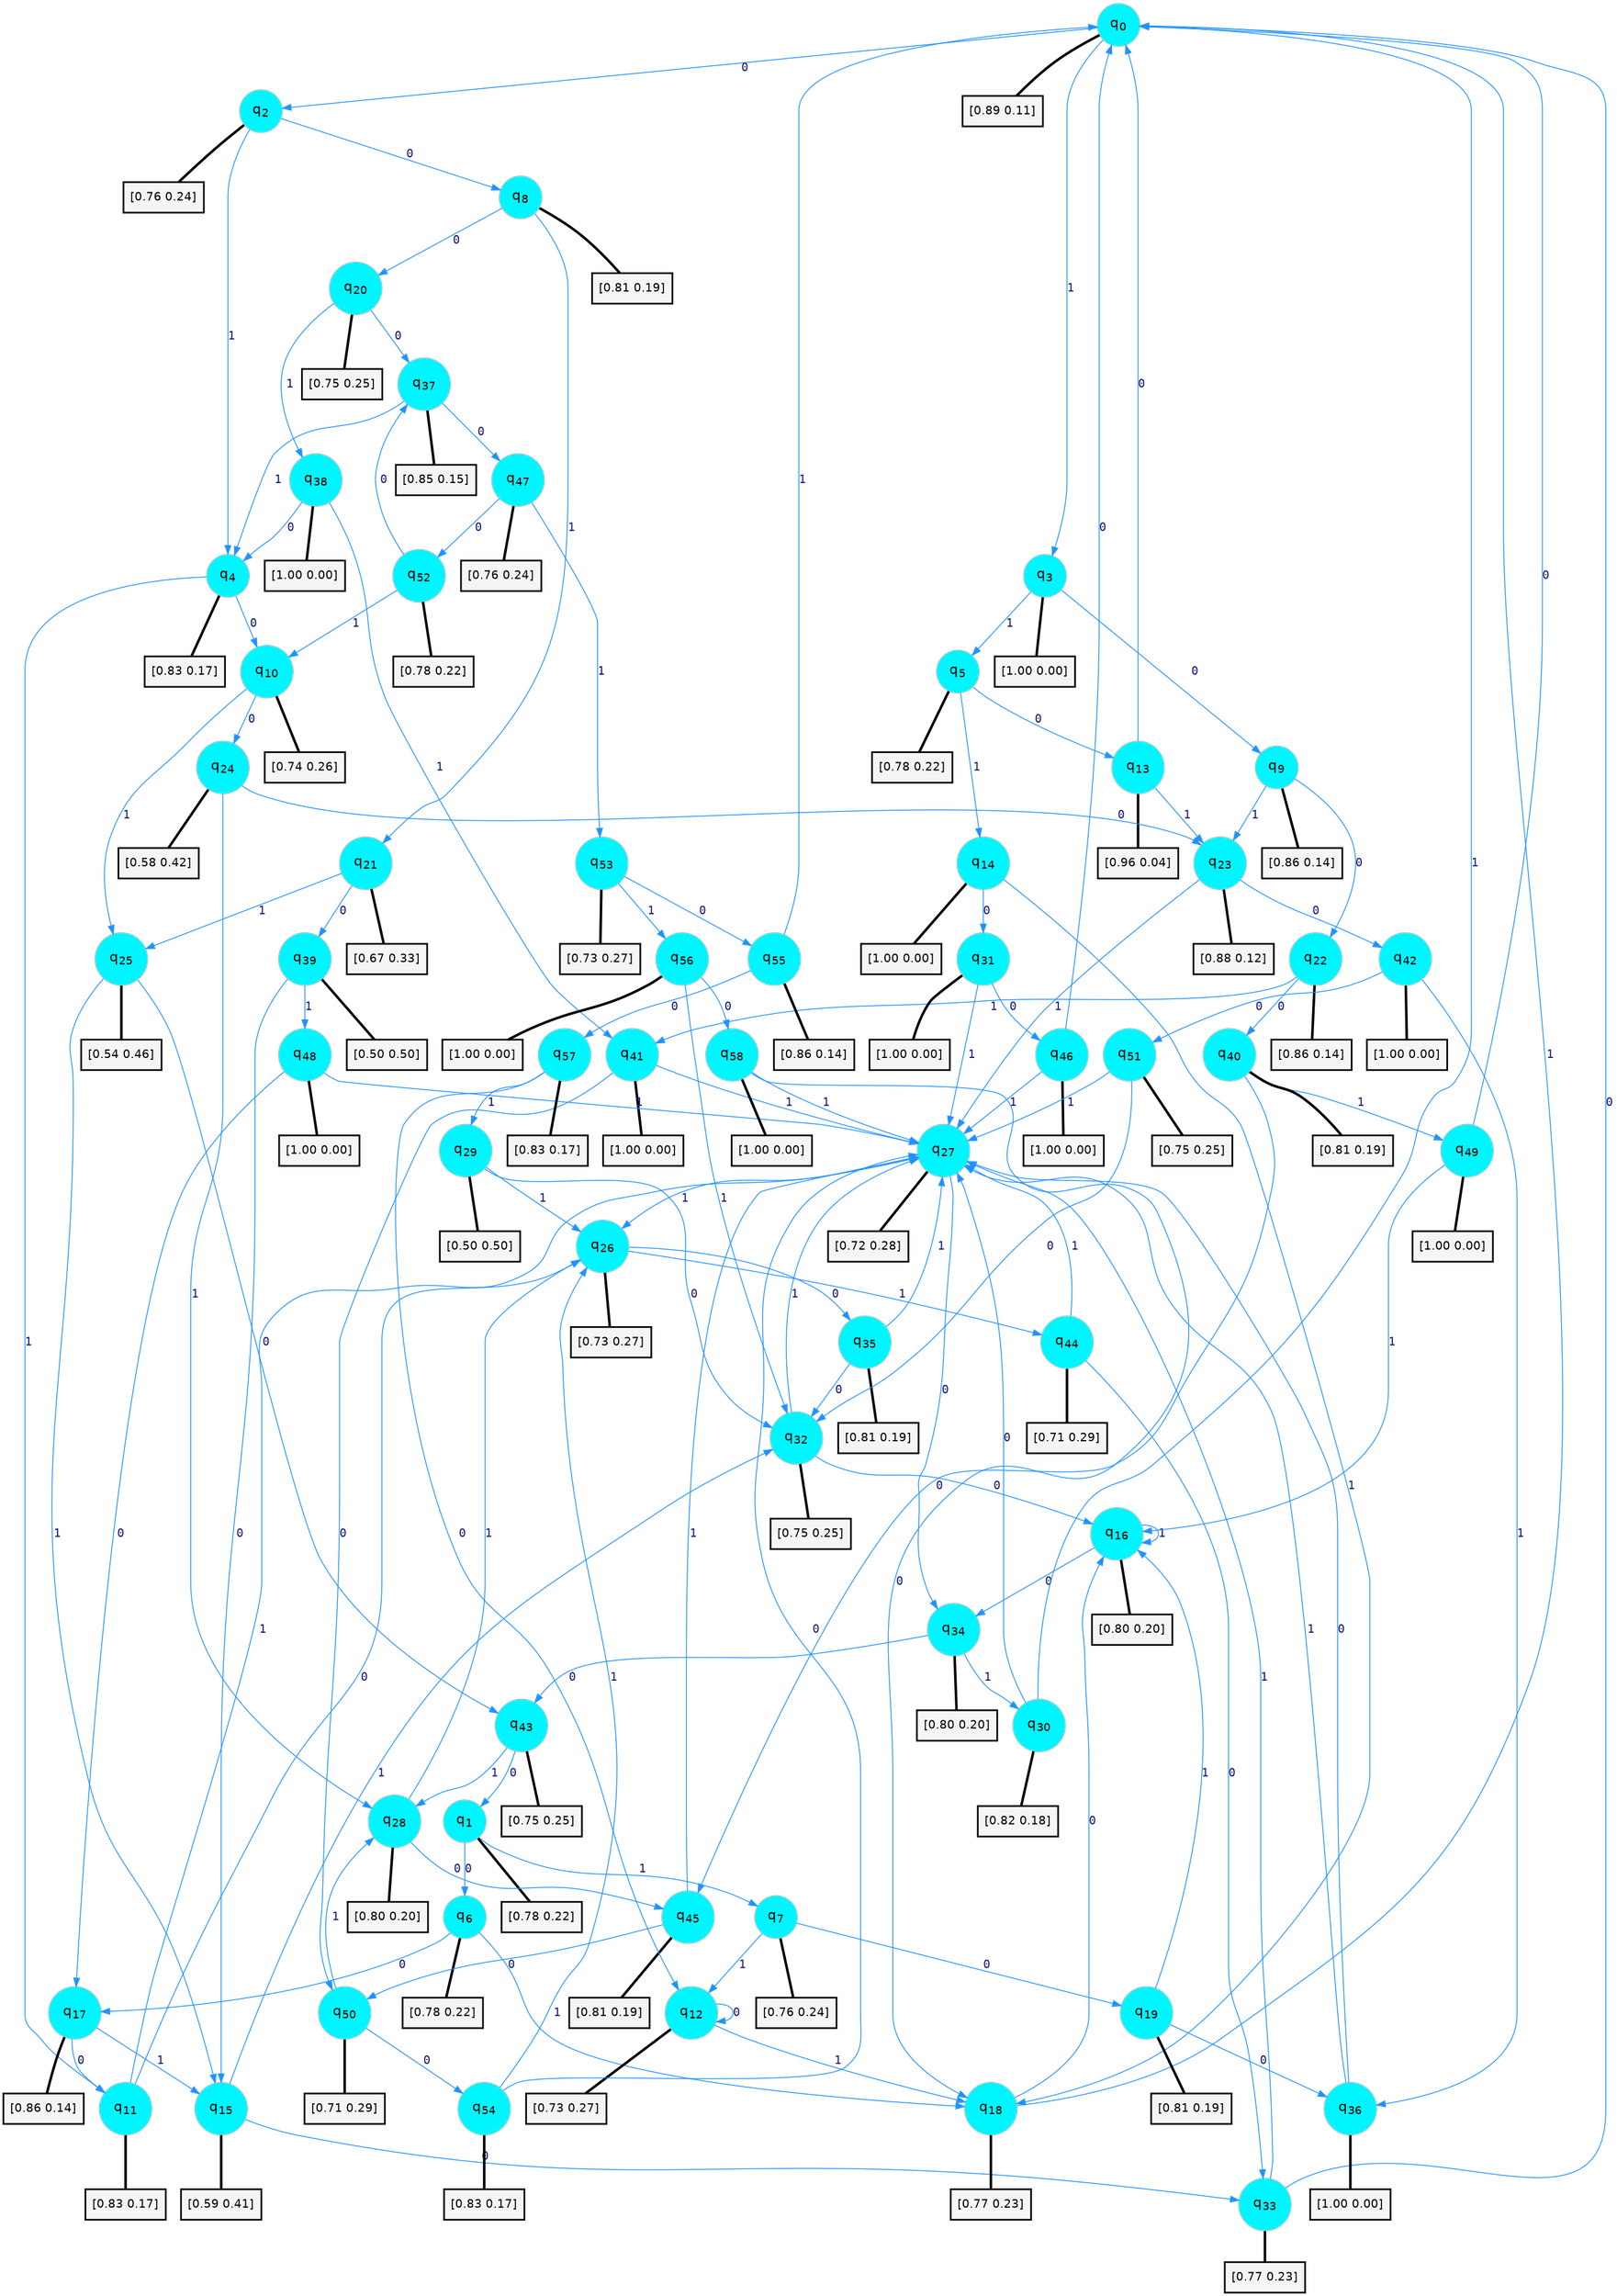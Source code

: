 digraph G {
graph [
bgcolor=transparent, dpi=300, rankdir=TD, size="40,25"];
node [
color=gray, fillcolor=turquoise1, fontcolor=black, fontname=Helvetica, fontsize=16, fontweight=bold, shape=circle, style=filled];
edge [
arrowsize=1, color=dodgerblue1, fontcolor=midnightblue, fontname=courier, fontweight=bold, penwidth=1, style=solid, weight=20];
0[label=<q<SUB>0</SUB>>];
1[label=<q<SUB>1</SUB>>];
2[label=<q<SUB>2</SUB>>];
3[label=<q<SUB>3</SUB>>];
4[label=<q<SUB>4</SUB>>];
5[label=<q<SUB>5</SUB>>];
6[label=<q<SUB>6</SUB>>];
7[label=<q<SUB>7</SUB>>];
8[label=<q<SUB>8</SUB>>];
9[label=<q<SUB>9</SUB>>];
10[label=<q<SUB>10</SUB>>];
11[label=<q<SUB>11</SUB>>];
12[label=<q<SUB>12</SUB>>];
13[label=<q<SUB>13</SUB>>];
14[label=<q<SUB>14</SUB>>];
15[label=<q<SUB>15</SUB>>];
16[label=<q<SUB>16</SUB>>];
17[label=<q<SUB>17</SUB>>];
18[label=<q<SUB>18</SUB>>];
19[label=<q<SUB>19</SUB>>];
20[label=<q<SUB>20</SUB>>];
21[label=<q<SUB>21</SUB>>];
22[label=<q<SUB>22</SUB>>];
23[label=<q<SUB>23</SUB>>];
24[label=<q<SUB>24</SUB>>];
25[label=<q<SUB>25</SUB>>];
26[label=<q<SUB>26</SUB>>];
27[label=<q<SUB>27</SUB>>];
28[label=<q<SUB>28</SUB>>];
29[label=<q<SUB>29</SUB>>];
30[label=<q<SUB>30</SUB>>];
31[label=<q<SUB>31</SUB>>];
32[label=<q<SUB>32</SUB>>];
33[label=<q<SUB>33</SUB>>];
34[label=<q<SUB>34</SUB>>];
35[label=<q<SUB>35</SUB>>];
36[label=<q<SUB>36</SUB>>];
37[label=<q<SUB>37</SUB>>];
38[label=<q<SUB>38</SUB>>];
39[label=<q<SUB>39</SUB>>];
40[label=<q<SUB>40</SUB>>];
41[label=<q<SUB>41</SUB>>];
42[label=<q<SUB>42</SUB>>];
43[label=<q<SUB>43</SUB>>];
44[label=<q<SUB>44</SUB>>];
45[label=<q<SUB>45</SUB>>];
46[label=<q<SUB>46</SUB>>];
47[label=<q<SUB>47</SUB>>];
48[label=<q<SUB>48</SUB>>];
49[label=<q<SUB>49</SUB>>];
50[label=<q<SUB>50</SUB>>];
51[label=<q<SUB>51</SUB>>];
52[label=<q<SUB>52</SUB>>];
53[label=<q<SUB>53</SUB>>];
54[label=<q<SUB>54</SUB>>];
55[label=<q<SUB>55</SUB>>];
56[label=<q<SUB>56</SUB>>];
57[label=<q<SUB>57</SUB>>];
58[label=<q<SUB>58</SUB>>];
59[label="[0.89 0.11]", shape=box,fontcolor=black, fontname=Helvetica, fontsize=14, penwidth=2, fillcolor=whitesmoke,color=black];
60[label="[0.78 0.22]", shape=box,fontcolor=black, fontname=Helvetica, fontsize=14, penwidth=2, fillcolor=whitesmoke,color=black];
61[label="[0.76 0.24]", shape=box,fontcolor=black, fontname=Helvetica, fontsize=14, penwidth=2, fillcolor=whitesmoke,color=black];
62[label="[1.00 0.00]", shape=box,fontcolor=black, fontname=Helvetica, fontsize=14, penwidth=2, fillcolor=whitesmoke,color=black];
63[label="[0.83 0.17]", shape=box,fontcolor=black, fontname=Helvetica, fontsize=14, penwidth=2, fillcolor=whitesmoke,color=black];
64[label="[0.78 0.22]", shape=box,fontcolor=black, fontname=Helvetica, fontsize=14, penwidth=2, fillcolor=whitesmoke,color=black];
65[label="[0.78 0.22]", shape=box,fontcolor=black, fontname=Helvetica, fontsize=14, penwidth=2, fillcolor=whitesmoke,color=black];
66[label="[0.76 0.24]", shape=box,fontcolor=black, fontname=Helvetica, fontsize=14, penwidth=2, fillcolor=whitesmoke,color=black];
67[label="[0.81 0.19]", shape=box,fontcolor=black, fontname=Helvetica, fontsize=14, penwidth=2, fillcolor=whitesmoke,color=black];
68[label="[0.86 0.14]", shape=box,fontcolor=black, fontname=Helvetica, fontsize=14, penwidth=2, fillcolor=whitesmoke,color=black];
69[label="[0.74 0.26]", shape=box,fontcolor=black, fontname=Helvetica, fontsize=14, penwidth=2, fillcolor=whitesmoke,color=black];
70[label="[0.83 0.17]", shape=box,fontcolor=black, fontname=Helvetica, fontsize=14, penwidth=2, fillcolor=whitesmoke,color=black];
71[label="[0.73 0.27]", shape=box,fontcolor=black, fontname=Helvetica, fontsize=14, penwidth=2, fillcolor=whitesmoke,color=black];
72[label="[0.96 0.04]", shape=box,fontcolor=black, fontname=Helvetica, fontsize=14, penwidth=2, fillcolor=whitesmoke,color=black];
73[label="[1.00 0.00]", shape=box,fontcolor=black, fontname=Helvetica, fontsize=14, penwidth=2, fillcolor=whitesmoke,color=black];
74[label="[0.59 0.41]", shape=box,fontcolor=black, fontname=Helvetica, fontsize=14, penwidth=2, fillcolor=whitesmoke,color=black];
75[label="[0.80 0.20]", shape=box,fontcolor=black, fontname=Helvetica, fontsize=14, penwidth=2, fillcolor=whitesmoke,color=black];
76[label="[0.86 0.14]", shape=box,fontcolor=black, fontname=Helvetica, fontsize=14, penwidth=2, fillcolor=whitesmoke,color=black];
77[label="[0.77 0.23]", shape=box,fontcolor=black, fontname=Helvetica, fontsize=14, penwidth=2, fillcolor=whitesmoke,color=black];
78[label="[0.81 0.19]", shape=box,fontcolor=black, fontname=Helvetica, fontsize=14, penwidth=2, fillcolor=whitesmoke,color=black];
79[label="[0.75 0.25]", shape=box,fontcolor=black, fontname=Helvetica, fontsize=14, penwidth=2, fillcolor=whitesmoke,color=black];
80[label="[0.67 0.33]", shape=box,fontcolor=black, fontname=Helvetica, fontsize=14, penwidth=2, fillcolor=whitesmoke,color=black];
81[label="[0.86 0.14]", shape=box,fontcolor=black, fontname=Helvetica, fontsize=14, penwidth=2, fillcolor=whitesmoke,color=black];
82[label="[0.88 0.12]", shape=box,fontcolor=black, fontname=Helvetica, fontsize=14, penwidth=2, fillcolor=whitesmoke,color=black];
83[label="[0.58 0.42]", shape=box,fontcolor=black, fontname=Helvetica, fontsize=14, penwidth=2, fillcolor=whitesmoke,color=black];
84[label="[0.54 0.46]", shape=box,fontcolor=black, fontname=Helvetica, fontsize=14, penwidth=2, fillcolor=whitesmoke,color=black];
85[label="[0.73 0.27]", shape=box,fontcolor=black, fontname=Helvetica, fontsize=14, penwidth=2, fillcolor=whitesmoke,color=black];
86[label="[0.72 0.28]", shape=box,fontcolor=black, fontname=Helvetica, fontsize=14, penwidth=2, fillcolor=whitesmoke,color=black];
87[label="[0.80 0.20]", shape=box,fontcolor=black, fontname=Helvetica, fontsize=14, penwidth=2, fillcolor=whitesmoke,color=black];
88[label="[0.50 0.50]", shape=box,fontcolor=black, fontname=Helvetica, fontsize=14, penwidth=2, fillcolor=whitesmoke,color=black];
89[label="[0.82 0.18]", shape=box,fontcolor=black, fontname=Helvetica, fontsize=14, penwidth=2, fillcolor=whitesmoke,color=black];
90[label="[1.00 0.00]", shape=box,fontcolor=black, fontname=Helvetica, fontsize=14, penwidth=2, fillcolor=whitesmoke,color=black];
91[label="[0.75 0.25]", shape=box,fontcolor=black, fontname=Helvetica, fontsize=14, penwidth=2, fillcolor=whitesmoke,color=black];
92[label="[0.77 0.23]", shape=box,fontcolor=black, fontname=Helvetica, fontsize=14, penwidth=2, fillcolor=whitesmoke,color=black];
93[label="[0.80 0.20]", shape=box,fontcolor=black, fontname=Helvetica, fontsize=14, penwidth=2, fillcolor=whitesmoke,color=black];
94[label="[0.81 0.19]", shape=box,fontcolor=black, fontname=Helvetica, fontsize=14, penwidth=2, fillcolor=whitesmoke,color=black];
95[label="[1.00 0.00]", shape=box,fontcolor=black, fontname=Helvetica, fontsize=14, penwidth=2, fillcolor=whitesmoke,color=black];
96[label="[0.85 0.15]", shape=box,fontcolor=black, fontname=Helvetica, fontsize=14, penwidth=2, fillcolor=whitesmoke,color=black];
97[label="[1.00 0.00]", shape=box,fontcolor=black, fontname=Helvetica, fontsize=14, penwidth=2, fillcolor=whitesmoke,color=black];
98[label="[0.50 0.50]", shape=box,fontcolor=black, fontname=Helvetica, fontsize=14, penwidth=2, fillcolor=whitesmoke,color=black];
99[label="[0.81 0.19]", shape=box,fontcolor=black, fontname=Helvetica, fontsize=14, penwidth=2, fillcolor=whitesmoke,color=black];
100[label="[1.00 0.00]", shape=box,fontcolor=black, fontname=Helvetica, fontsize=14, penwidth=2, fillcolor=whitesmoke,color=black];
101[label="[1.00 0.00]", shape=box,fontcolor=black, fontname=Helvetica, fontsize=14, penwidth=2, fillcolor=whitesmoke,color=black];
102[label="[0.75 0.25]", shape=box,fontcolor=black, fontname=Helvetica, fontsize=14, penwidth=2, fillcolor=whitesmoke,color=black];
103[label="[0.71 0.29]", shape=box,fontcolor=black, fontname=Helvetica, fontsize=14, penwidth=2, fillcolor=whitesmoke,color=black];
104[label="[0.81 0.19]", shape=box,fontcolor=black, fontname=Helvetica, fontsize=14, penwidth=2, fillcolor=whitesmoke,color=black];
105[label="[1.00 0.00]", shape=box,fontcolor=black, fontname=Helvetica, fontsize=14, penwidth=2, fillcolor=whitesmoke,color=black];
106[label="[0.76 0.24]", shape=box,fontcolor=black, fontname=Helvetica, fontsize=14, penwidth=2, fillcolor=whitesmoke,color=black];
107[label="[1.00 0.00]", shape=box,fontcolor=black, fontname=Helvetica, fontsize=14, penwidth=2, fillcolor=whitesmoke,color=black];
108[label="[1.00 0.00]", shape=box,fontcolor=black, fontname=Helvetica, fontsize=14, penwidth=2, fillcolor=whitesmoke,color=black];
109[label="[0.71 0.29]", shape=box,fontcolor=black, fontname=Helvetica, fontsize=14, penwidth=2, fillcolor=whitesmoke,color=black];
110[label="[0.75 0.25]", shape=box,fontcolor=black, fontname=Helvetica, fontsize=14, penwidth=2, fillcolor=whitesmoke,color=black];
111[label="[0.78 0.22]", shape=box,fontcolor=black, fontname=Helvetica, fontsize=14, penwidth=2, fillcolor=whitesmoke,color=black];
112[label="[0.73 0.27]", shape=box,fontcolor=black, fontname=Helvetica, fontsize=14, penwidth=2, fillcolor=whitesmoke,color=black];
113[label="[0.83 0.17]", shape=box,fontcolor=black, fontname=Helvetica, fontsize=14, penwidth=2, fillcolor=whitesmoke,color=black];
114[label="[0.86 0.14]", shape=box,fontcolor=black, fontname=Helvetica, fontsize=14, penwidth=2, fillcolor=whitesmoke,color=black];
115[label="[1.00 0.00]", shape=box,fontcolor=black, fontname=Helvetica, fontsize=14, penwidth=2, fillcolor=whitesmoke,color=black];
116[label="[0.83 0.17]", shape=box,fontcolor=black, fontname=Helvetica, fontsize=14, penwidth=2, fillcolor=whitesmoke,color=black];
117[label="[1.00 0.00]", shape=box,fontcolor=black, fontname=Helvetica, fontsize=14, penwidth=2, fillcolor=whitesmoke,color=black];
0->2 [label=0];
0->3 [label=1];
0->59 [arrowhead=none, penwidth=3,color=black];
1->6 [label=0];
1->7 [label=1];
1->60 [arrowhead=none, penwidth=3,color=black];
2->8 [label=0];
2->4 [label=1];
2->61 [arrowhead=none, penwidth=3,color=black];
3->9 [label=0];
3->5 [label=1];
3->62 [arrowhead=none, penwidth=3,color=black];
4->10 [label=0];
4->11 [label=1];
4->63 [arrowhead=none, penwidth=3,color=black];
5->13 [label=0];
5->14 [label=1];
5->64 [arrowhead=none, penwidth=3,color=black];
6->17 [label=0];
6->18 [label=1];
6->65 [arrowhead=none, penwidth=3,color=black];
7->19 [label=0];
7->12 [label=1];
7->66 [arrowhead=none, penwidth=3,color=black];
8->20 [label=0];
8->21 [label=1];
8->67 [arrowhead=none, penwidth=3,color=black];
9->22 [label=0];
9->23 [label=1];
9->68 [arrowhead=none, penwidth=3,color=black];
10->24 [label=0];
10->25 [label=1];
10->69 [arrowhead=none, penwidth=3,color=black];
11->26 [label=0];
11->27 [label=1];
11->70 [arrowhead=none, penwidth=3,color=black];
12->12 [label=0];
12->18 [label=1];
12->71 [arrowhead=none, penwidth=3,color=black];
13->0 [label=0];
13->23 [label=1];
13->72 [arrowhead=none, penwidth=3,color=black];
14->31 [label=0];
14->18 [label=1];
14->73 [arrowhead=none, penwidth=3,color=black];
15->33 [label=0];
15->32 [label=1];
15->74 [arrowhead=none, penwidth=3,color=black];
16->34 [label=0];
16->16 [label=1];
16->75 [arrowhead=none, penwidth=3,color=black];
17->11 [label=0];
17->15 [label=1];
17->76 [arrowhead=none, penwidth=3,color=black];
18->16 [label=0];
18->0 [label=1];
18->77 [arrowhead=none, penwidth=3,color=black];
19->36 [label=0];
19->16 [label=1];
19->78 [arrowhead=none, penwidth=3,color=black];
20->37 [label=0];
20->38 [label=1];
20->79 [arrowhead=none, penwidth=3,color=black];
21->39 [label=0];
21->25 [label=1];
21->80 [arrowhead=none, penwidth=3,color=black];
22->40 [label=0];
22->41 [label=1];
22->81 [arrowhead=none, penwidth=3,color=black];
23->42 [label=0];
23->27 [label=1];
23->82 [arrowhead=none, penwidth=3,color=black];
24->23 [label=0];
24->28 [label=1];
24->83 [arrowhead=none, penwidth=3,color=black];
25->43 [label=0];
25->15 [label=1];
25->84 [arrowhead=none, penwidth=3,color=black];
26->35 [label=0];
26->44 [label=1];
26->85 [arrowhead=none, penwidth=3,color=black];
27->34 [label=0];
27->26 [label=1];
27->86 [arrowhead=none, penwidth=3,color=black];
28->45 [label=0];
28->26 [label=1];
28->87 [arrowhead=none, penwidth=3,color=black];
29->32 [label=0];
29->26 [label=1];
29->88 [arrowhead=none, penwidth=3,color=black];
30->27 [label=0];
30->0 [label=1];
30->89 [arrowhead=none, penwidth=3,color=black];
31->46 [label=0];
31->27 [label=1];
31->90 [arrowhead=none, penwidth=3,color=black];
32->16 [label=0];
32->27 [label=1];
32->91 [arrowhead=none, penwidth=3,color=black];
33->0 [label=0];
33->27 [label=1];
33->92 [arrowhead=none, penwidth=3,color=black];
34->43 [label=0];
34->30 [label=1];
34->93 [arrowhead=none, penwidth=3,color=black];
35->32 [label=0];
35->27 [label=1];
35->94 [arrowhead=none, penwidth=3,color=black];
36->27 [label=0];
36->27 [label=1];
36->95 [arrowhead=none, penwidth=3,color=black];
37->47 [label=0];
37->4 [label=1];
37->96 [arrowhead=none, penwidth=3,color=black];
38->4 [label=0];
38->41 [label=1];
38->97 [arrowhead=none, penwidth=3,color=black];
39->15 [label=0];
39->48 [label=1];
39->98 [arrowhead=none, penwidth=3,color=black];
40->45 [label=0];
40->49 [label=1];
40->99 [arrowhead=none, penwidth=3,color=black];
41->50 [label=0];
41->27 [label=1];
41->100 [arrowhead=none, penwidth=3,color=black];
42->51 [label=0];
42->36 [label=1];
42->101 [arrowhead=none, penwidth=3,color=black];
43->1 [label=0];
43->28 [label=1];
43->102 [arrowhead=none, penwidth=3,color=black];
44->33 [label=0];
44->27 [label=1];
44->103 [arrowhead=none, penwidth=3,color=black];
45->50 [label=0];
45->27 [label=1];
45->104 [arrowhead=none, penwidth=3,color=black];
46->0 [label=0];
46->27 [label=1];
46->105 [arrowhead=none, penwidth=3,color=black];
47->52 [label=0];
47->53 [label=1];
47->106 [arrowhead=none, penwidth=3,color=black];
48->17 [label=0];
48->27 [label=1];
48->107 [arrowhead=none, penwidth=3,color=black];
49->0 [label=0];
49->16 [label=1];
49->108 [arrowhead=none, penwidth=3,color=black];
50->54 [label=0];
50->28 [label=1];
50->109 [arrowhead=none, penwidth=3,color=black];
51->32 [label=0];
51->27 [label=1];
51->110 [arrowhead=none, penwidth=3,color=black];
52->37 [label=0];
52->10 [label=1];
52->111 [arrowhead=none, penwidth=3,color=black];
53->55 [label=0];
53->56 [label=1];
53->112 [arrowhead=none, penwidth=3,color=black];
54->27 [label=0];
54->26 [label=1];
54->113 [arrowhead=none, penwidth=3,color=black];
55->57 [label=0];
55->0 [label=1];
55->114 [arrowhead=none, penwidth=3,color=black];
56->58 [label=0];
56->32 [label=1];
56->115 [arrowhead=none, penwidth=3,color=black];
57->12 [label=0];
57->29 [label=1];
57->116 [arrowhead=none, penwidth=3,color=black];
58->18 [label=0];
58->27 [label=1];
58->117 [arrowhead=none, penwidth=3,color=black];
}
